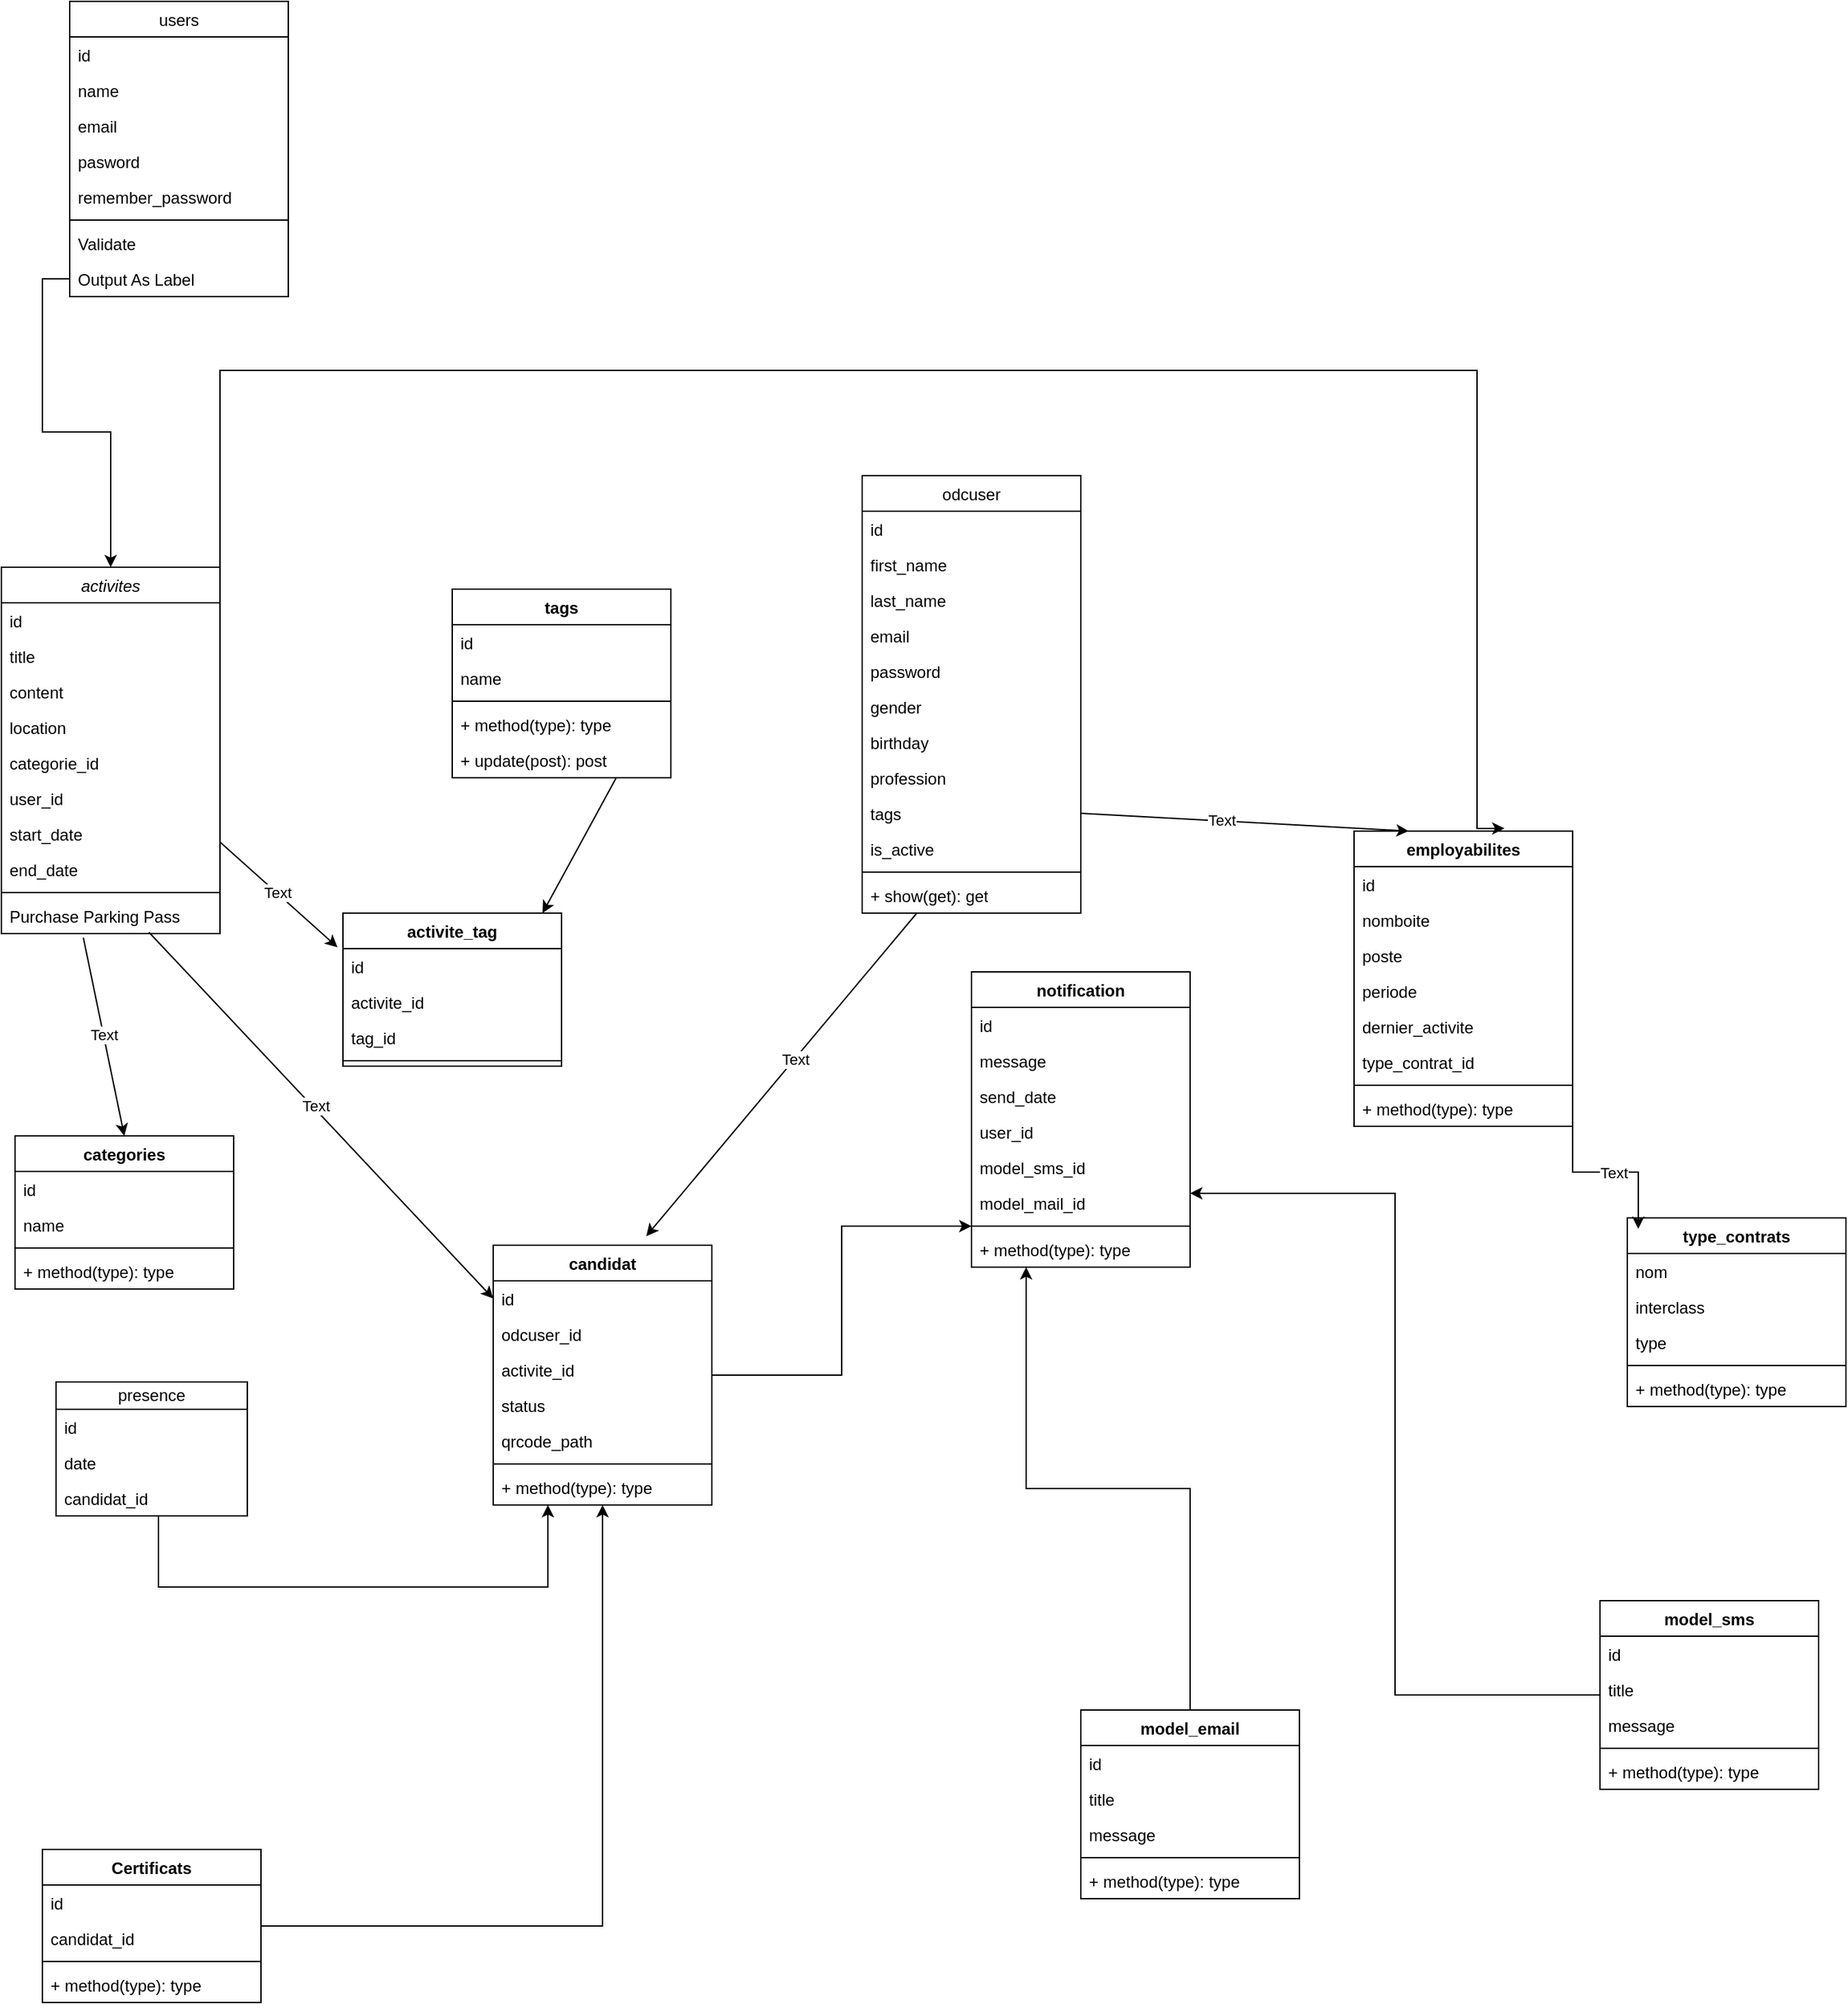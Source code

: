 <mxfile version="24.7.17">
  <diagram id="C5RBs43oDa-KdzZeNtuy" name="Page-1">
    <mxGraphModel dx="2261" dy="1961" grid="1" gridSize="10" guides="1" tooltips="1" connect="1" arrows="1" fold="1" page="1" pageScale="1" pageWidth="827" pageHeight="1169" math="0" shadow="0">
      <root>
        <mxCell id="WIyWlLk6GJQsqaUBKTNV-0" />
        <mxCell id="WIyWlLk6GJQsqaUBKTNV-1" parent="WIyWlLk6GJQsqaUBKTNV-0" />
        <mxCell id="zkfFHV4jXpPFQw0GAbJ--0" value="activites" style="swimlane;fontStyle=2;align=center;verticalAlign=top;childLayout=stackLayout;horizontal=1;startSize=26;horizontalStack=0;resizeParent=1;resizeLast=0;collapsible=1;marginBottom=0;rounded=0;shadow=0;strokeWidth=1;" parent="WIyWlLk6GJQsqaUBKTNV-1" vertex="1">
          <mxGeometry x="-250" y="-396" width="160" height="268" as="geometry">
            <mxRectangle x="230" y="140" width="160" height="26" as="alternateBounds" />
          </mxGeometry>
        </mxCell>
        <mxCell id="azV0sM4BKQujIyEljzWh-0" value="id" style="text;align=left;verticalAlign=top;spacingLeft=4;spacingRight=4;overflow=hidden;rotatable=0;points=[[0,0.5],[1,0.5]];portConstraint=eastwest;" vertex="1" parent="zkfFHV4jXpPFQw0GAbJ--0">
          <mxGeometry y="26" width="160" height="26" as="geometry" />
        </mxCell>
        <mxCell id="zkfFHV4jXpPFQw0GAbJ--1" value="title" style="text;align=left;verticalAlign=top;spacingLeft=4;spacingRight=4;overflow=hidden;rotatable=0;points=[[0,0.5],[1,0.5]];portConstraint=eastwest;" parent="zkfFHV4jXpPFQw0GAbJ--0" vertex="1">
          <mxGeometry y="52" width="160" height="26" as="geometry" />
        </mxCell>
        <mxCell id="zkfFHV4jXpPFQw0GAbJ--2" value="content" style="text;align=left;verticalAlign=top;spacingLeft=4;spacingRight=4;overflow=hidden;rotatable=0;points=[[0,0.5],[1,0.5]];portConstraint=eastwest;rounded=0;shadow=0;html=0;" parent="zkfFHV4jXpPFQw0GAbJ--0" vertex="1">
          <mxGeometry y="78" width="160" height="26" as="geometry" />
        </mxCell>
        <mxCell id="zkfFHV4jXpPFQw0GAbJ--3" value="location" style="text;align=left;verticalAlign=top;spacingLeft=4;spacingRight=4;overflow=hidden;rotatable=0;points=[[0,0.5],[1,0.5]];portConstraint=eastwest;rounded=0;shadow=0;html=0;" parent="zkfFHV4jXpPFQw0GAbJ--0" vertex="1">
          <mxGeometry y="104" width="160" height="26" as="geometry" />
        </mxCell>
        <mxCell id="azV0sM4BKQujIyEljzWh-102" value="categorie_id" style="text;align=left;verticalAlign=top;spacingLeft=4;spacingRight=4;overflow=hidden;rotatable=0;points=[[0,0.5],[1,0.5]];portConstraint=eastwest;rounded=0;shadow=0;html=0;" vertex="1" parent="zkfFHV4jXpPFQw0GAbJ--0">
          <mxGeometry y="130" width="160" height="26" as="geometry" />
        </mxCell>
        <mxCell id="azV0sM4BKQujIyEljzWh-104" value="user_id" style="text;align=left;verticalAlign=top;spacingLeft=4;spacingRight=4;overflow=hidden;rotatable=0;points=[[0,0.5],[1,0.5]];portConstraint=eastwest;rounded=0;shadow=0;html=0;" vertex="1" parent="zkfFHV4jXpPFQw0GAbJ--0">
          <mxGeometry y="156" width="160" height="26" as="geometry" />
        </mxCell>
        <mxCell id="azV0sM4BKQujIyEljzWh-105" value="start_date" style="text;align=left;verticalAlign=top;spacingLeft=4;spacingRight=4;overflow=hidden;rotatable=0;points=[[0,0.5],[1,0.5]];portConstraint=eastwest;rounded=0;shadow=0;html=0;" vertex="1" parent="zkfFHV4jXpPFQw0GAbJ--0">
          <mxGeometry y="182" width="160" height="26" as="geometry" />
        </mxCell>
        <mxCell id="azV0sM4BKQujIyEljzWh-106" value="end_date" style="text;align=left;verticalAlign=top;spacingLeft=4;spacingRight=4;overflow=hidden;rotatable=0;points=[[0,0.5],[1,0.5]];portConstraint=eastwest;rounded=0;shadow=0;html=0;" vertex="1" parent="zkfFHV4jXpPFQw0GAbJ--0">
          <mxGeometry y="208" width="160" height="26" as="geometry" />
        </mxCell>
        <mxCell id="zkfFHV4jXpPFQw0GAbJ--4" value="" style="line;html=1;strokeWidth=1;align=left;verticalAlign=middle;spacingTop=-1;spacingLeft=3;spacingRight=3;rotatable=0;labelPosition=right;points=[];portConstraint=eastwest;" parent="zkfFHV4jXpPFQw0GAbJ--0" vertex="1">
          <mxGeometry y="234" width="160" height="8" as="geometry" />
        </mxCell>
        <mxCell id="zkfFHV4jXpPFQw0GAbJ--5" value="Purchase Parking Pass" style="text;align=left;verticalAlign=top;spacingLeft=4;spacingRight=4;overflow=hidden;rotatable=0;points=[[0,0.5],[1,0.5]];portConstraint=eastwest;" parent="zkfFHV4jXpPFQw0GAbJ--0" vertex="1">
          <mxGeometry y="242" width="160" height="26" as="geometry" />
        </mxCell>
        <mxCell id="zkfFHV4jXpPFQw0GAbJ--6" value="odcuser" style="swimlane;fontStyle=0;align=center;verticalAlign=top;childLayout=stackLayout;horizontal=1;startSize=26;horizontalStack=0;resizeParent=1;resizeLast=0;collapsible=1;marginBottom=0;rounded=0;shadow=0;strokeWidth=1;" parent="WIyWlLk6GJQsqaUBKTNV-1" vertex="1">
          <mxGeometry x="380" y="-463" width="160" height="320" as="geometry">
            <mxRectangle x="130" y="380" width="160" height="26" as="alternateBounds" />
          </mxGeometry>
        </mxCell>
        <mxCell id="zkfFHV4jXpPFQw0GAbJ--7" value="id" style="text;align=left;verticalAlign=top;spacingLeft=4;spacingRight=4;overflow=hidden;rotatable=0;points=[[0,0.5],[1,0.5]];portConstraint=eastwest;" parent="zkfFHV4jXpPFQw0GAbJ--6" vertex="1">
          <mxGeometry y="26" width="160" height="26" as="geometry" />
        </mxCell>
        <mxCell id="zkfFHV4jXpPFQw0GAbJ--8" value="first_name" style="text;align=left;verticalAlign=top;spacingLeft=4;spacingRight=4;overflow=hidden;rotatable=0;points=[[0,0.5],[1,0.5]];portConstraint=eastwest;rounded=0;shadow=0;html=0;" parent="zkfFHV4jXpPFQw0GAbJ--6" vertex="1">
          <mxGeometry y="52" width="160" height="26" as="geometry" />
        </mxCell>
        <mxCell id="azV0sM4BKQujIyEljzWh-113" value="last_name" style="text;align=left;verticalAlign=top;spacingLeft=4;spacingRight=4;overflow=hidden;rotatable=0;points=[[0,0.5],[1,0.5]];portConstraint=eastwest;rounded=0;shadow=0;html=0;" vertex="1" parent="zkfFHV4jXpPFQw0GAbJ--6">
          <mxGeometry y="78" width="160" height="26" as="geometry" />
        </mxCell>
        <mxCell id="azV0sM4BKQujIyEljzWh-129" value="email" style="text;align=left;verticalAlign=top;spacingLeft=4;spacingRight=4;overflow=hidden;rotatable=0;points=[[0,0.5],[1,0.5]];portConstraint=eastwest;rounded=0;shadow=0;html=0;" vertex="1" parent="zkfFHV4jXpPFQw0GAbJ--6">
          <mxGeometry y="104" width="160" height="26" as="geometry" />
        </mxCell>
        <mxCell id="azV0sM4BKQujIyEljzWh-128" value="password" style="text;align=left;verticalAlign=top;spacingLeft=4;spacingRight=4;overflow=hidden;rotatable=0;points=[[0,0.5],[1,0.5]];portConstraint=eastwest;rounded=0;shadow=0;html=0;" vertex="1" parent="zkfFHV4jXpPFQw0GAbJ--6">
          <mxGeometry y="130" width="160" height="26" as="geometry" />
        </mxCell>
        <mxCell id="azV0sM4BKQujIyEljzWh-127" value="gender" style="text;align=left;verticalAlign=top;spacingLeft=4;spacingRight=4;overflow=hidden;rotatable=0;points=[[0,0.5],[1,0.5]];portConstraint=eastwest;rounded=0;shadow=0;html=0;" vertex="1" parent="zkfFHV4jXpPFQw0GAbJ--6">
          <mxGeometry y="156" width="160" height="26" as="geometry" />
        </mxCell>
        <mxCell id="azV0sM4BKQujIyEljzWh-126" value="birthday" style="text;align=left;verticalAlign=top;spacingLeft=4;spacingRight=4;overflow=hidden;rotatable=0;points=[[0,0.5],[1,0.5]];portConstraint=eastwest;rounded=0;shadow=0;html=0;" vertex="1" parent="zkfFHV4jXpPFQw0GAbJ--6">
          <mxGeometry y="182" width="160" height="26" as="geometry" />
        </mxCell>
        <mxCell id="azV0sM4BKQujIyEljzWh-125" value="profession" style="text;align=left;verticalAlign=top;spacingLeft=4;spacingRight=4;overflow=hidden;rotatable=0;points=[[0,0.5],[1,0.5]];portConstraint=eastwest;rounded=0;shadow=0;html=0;" vertex="1" parent="zkfFHV4jXpPFQw0GAbJ--6">
          <mxGeometry y="208" width="160" height="26" as="geometry" />
        </mxCell>
        <mxCell id="azV0sM4BKQujIyEljzWh-124" value="tags" style="text;align=left;verticalAlign=top;spacingLeft=4;spacingRight=4;overflow=hidden;rotatable=0;points=[[0,0.5],[1,0.5]];portConstraint=eastwest;rounded=0;shadow=0;html=0;" vertex="1" parent="zkfFHV4jXpPFQw0GAbJ--6">
          <mxGeometry y="234" width="160" height="26" as="geometry" />
        </mxCell>
        <mxCell id="azV0sM4BKQujIyEljzWh-130" value="is_active" style="text;align=left;verticalAlign=top;spacingLeft=4;spacingRight=4;overflow=hidden;rotatable=0;points=[[0,0.5],[1,0.5]];portConstraint=eastwest;rounded=0;shadow=0;html=0;" vertex="1" parent="zkfFHV4jXpPFQw0GAbJ--6">
          <mxGeometry y="260" width="160" height="26" as="geometry" />
        </mxCell>
        <mxCell id="zkfFHV4jXpPFQw0GAbJ--9" value="" style="line;html=1;strokeWidth=1;align=left;verticalAlign=middle;spacingTop=-1;spacingLeft=3;spacingRight=3;rotatable=0;labelPosition=right;points=[];portConstraint=eastwest;" parent="zkfFHV4jXpPFQw0GAbJ--6" vertex="1">
          <mxGeometry y="286" width="160" height="8" as="geometry" />
        </mxCell>
        <mxCell id="azV0sM4BKQujIyEljzWh-36" value="+ show(get): get" style="text;strokeColor=none;fillColor=none;align=left;verticalAlign=top;spacingLeft=4;spacingRight=4;overflow=hidden;rotatable=0;points=[[0,0.5],[1,0.5]];portConstraint=eastwest;whiteSpace=wrap;html=1;" vertex="1" parent="zkfFHV4jXpPFQw0GAbJ--6">
          <mxGeometry y="294" width="160" height="26" as="geometry" />
        </mxCell>
        <mxCell id="zkfFHV4jXpPFQw0GAbJ--17" value="users" style="swimlane;fontStyle=0;align=center;verticalAlign=top;childLayout=stackLayout;horizontal=1;startSize=26;horizontalStack=0;resizeParent=1;resizeLast=0;collapsible=1;marginBottom=0;rounded=0;shadow=0;strokeWidth=1;" parent="WIyWlLk6GJQsqaUBKTNV-1" vertex="1">
          <mxGeometry x="-200" y="-810" width="160" height="216" as="geometry">
            <mxRectangle x="550" y="140" width="160" height="26" as="alternateBounds" />
          </mxGeometry>
        </mxCell>
        <mxCell id="zkfFHV4jXpPFQw0GAbJ--18" value="id" style="text;align=left;verticalAlign=top;spacingLeft=4;spacingRight=4;overflow=hidden;rotatable=0;points=[[0,0.5],[1,0.5]];portConstraint=eastwest;" parent="zkfFHV4jXpPFQw0GAbJ--17" vertex="1">
          <mxGeometry y="26" width="160" height="26" as="geometry" />
        </mxCell>
        <mxCell id="zkfFHV4jXpPFQw0GAbJ--19" value="name" style="text;align=left;verticalAlign=top;spacingLeft=4;spacingRight=4;overflow=hidden;rotatable=0;points=[[0,0.5],[1,0.5]];portConstraint=eastwest;rounded=0;shadow=0;html=0;" parent="zkfFHV4jXpPFQw0GAbJ--17" vertex="1">
          <mxGeometry y="52" width="160" height="26" as="geometry" />
        </mxCell>
        <mxCell id="zkfFHV4jXpPFQw0GAbJ--20" value="email" style="text;align=left;verticalAlign=top;spacingLeft=4;spacingRight=4;overflow=hidden;rotatable=0;points=[[0,0.5],[1,0.5]];portConstraint=eastwest;rounded=0;shadow=0;html=0;" parent="zkfFHV4jXpPFQw0GAbJ--17" vertex="1">
          <mxGeometry y="78" width="160" height="26" as="geometry" />
        </mxCell>
        <mxCell id="zkfFHV4jXpPFQw0GAbJ--21" value="pasword" style="text;align=left;verticalAlign=top;spacingLeft=4;spacingRight=4;overflow=hidden;rotatable=0;points=[[0,0.5],[1,0.5]];portConstraint=eastwest;rounded=0;shadow=0;html=0;" parent="zkfFHV4jXpPFQw0GAbJ--17" vertex="1">
          <mxGeometry y="104" width="160" height="26" as="geometry" />
        </mxCell>
        <mxCell id="zkfFHV4jXpPFQw0GAbJ--22" value="remember_password" style="text;align=left;verticalAlign=top;spacingLeft=4;spacingRight=4;overflow=hidden;rotatable=0;points=[[0,0.5],[1,0.5]];portConstraint=eastwest;rounded=0;shadow=0;html=0;" parent="zkfFHV4jXpPFQw0GAbJ--17" vertex="1">
          <mxGeometry y="130" width="160" height="26" as="geometry" />
        </mxCell>
        <mxCell id="zkfFHV4jXpPFQw0GAbJ--23" value="" style="line;html=1;strokeWidth=1;align=left;verticalAlign=middle;spacingTop=-1;spacingLeft=3;spacingRight=3;rotatable=0;labelPosition=right;points=[];portConstraint=eastwest;" parent="zkfFHV4jXpPFQw0GAbJ--17" vertex="1">
          <mxGeometry y="156" width="160" height="8" as="geometry" />
        </mxCell>
        <mxCell id="zkfFHV4jXpPFQw0GAbJ--24" value="Validate" style="text;align=left;verticalAlign=top;spacingLeft=4;spacingRight=4;overflow=hidden;rotatable=0;points=[[0,0.5],[1,0.5]];portConstraint=eastwest;" parent="zkfFHV4jXpPFQw0GAbJ--17" vertex="1">
          <mxGeometry y="164" width="160" height="26" as="geometry" />
        </mxCell>
        <mxCell id="zkfFHV4jXpPFQw0GAbJ--25" value="Output As Label" style="text;align=left;verticalAlign=top;spacingLeft=4;spacingRight=4;overflow=hidden;rotatable=0;points=[[0,0.5],[1,0.5]];portConstraint=eastwest;" parent="zkfFHV4jXpPFQw0GAbJ--17" vertex="1">
          <mxGeometry y="190" width="160" height="26" as="geometry" />
        </mxCell>
        <mxCell id="azV0sM4BKQujIyEljzWh-115" style="edgeStyle=orthogonalEdgeStyle;rounded=0;orthogonalLoop=1;jettySize=auto;html=1;exitX=0.25;exitY=1;exitDx=0;exitDy=0;entryX=0.25;entryY=1;entryDx=0;entryDy=0;" edge="1" parent="WIyWlLk6GJQsqaUBKTNV-1" source="azV0sM4BKQujIyEljzWh-1" target="azV0sM4BKQujIyEljzWh-21">
          <mxGeometry relative="1" as="geometry">
            <Array as="points">
              <mxPoint x="-135" y="350" />
              <mxPoint x="150" y="350" />
            </Array>
          </mxGeometry>
        </mxCell>
        <mxCell id="azV0sM4BKQujIyEljzWh-1" value="presence" style="swimlane;fontStyle=0;childLayout=stackLayout;horizontal=1;startSize=20;fillColor=none;horizontalStack=0;resizeParent=1;resizeParentMax=0;resizeLast=0;collapsible=1;marginBottom=0;whiteSpace=wrap;html=1;" vertex="1" parent="WIyWlLk6GJQsqaUBKTNV-1">
          <mxGeometry x="-210" y="200" width="140" height="98" as="geometry" />
        </mxCell>
        <mxCell id="azV0sM4BKQujIyEljzWh-2" value="id" style="text;strokeColor=none;fillColor=none;align=left;verticalAlign=top;spacingLeft=4;spacingRight=4;overflow=hidden;rotatable=0;points=[[0,0.5],[1,0.5]];portConstraint=eastwest;whiteSpace=wrap;html=1;" vertex="1" parent="azV0sM4BKQujIyEljzWh-1">
          <mxGeometry y="20" width="140" height="26" as="geometry" />
        </mxCell>
        <mxCell id="azV0sM4BKQujIyEljzWh-3" value="date" style="text;strokeColor=none;fillColor=none;align=left;verticalAlign=top;spacingLeft=4;spacingRight=4;overflow=hidden;rotatable=0;points=[[0,0.5],[1,0.5]];portConstraint=eastwest;whiteSpace=wrap;html=1;" vertex="1" parent="azV0sM4BKQujIyEljzWh-1">
          <mxGeometry y="46" width="140" height="26" as="geometry" />
        </mxCell>
        <mxCell id="azV0sM4BKQujIyEljzWh-4" value="candidat_id" style="text;strokeColor=none;fillColor=none;align=left;verticalAlign=top;spacingLeft=4;spacingRight=4;overflow=hidden;rotatable=0;points=[[0,0.5],[1,0.5]];portConstraint=eastwest;whiteSpace=wrap;html=1;" vertex="1" parent="azV0sM4BKQujIyEljzWh-1">
          <mxGeometry y="72" width="140" height="26" as="geometry" />
        </mxCell>
        <mxCell id="azV0sM4BKQujIyEljzWh-91" style="edgeStyle=orthogonalEdgeStyle;rounded=0;orthogonalLoop=1;jettySize=auto;html=1;exitX=1;exitY=0.5;exitDx=0;exitDy=0;" edge="1" parent="WIyWlLk6GJQsqaUBKTNV-1" source="azV0sM4BKQujIyEljzWh-21" target="azV0sM4BKQujIyEljzWh-56">
          <mxGeometry relative="1" as="geometry" />
        </mxCell>
        <mxCell id="azV0sM4BKQujIyEljzWh-21" value="candidat" style="swimlane;fontStyle=1;align=center;verticalAlign=top;childLayout=stackLayout;horizontal=1;startSize=26;horizontalStack=0;resizeParent=1;resizeParentMax=0;resizeLast=0;collapsible=1;marginBottom=0;whiteSpace=wrap;html=1;" vertex="1" parent="WIyWlLk6GJQsqaUBKTNV-1">
          <mxGeometry x="110" y="100" width="160" height="190" as="geometry" />
        </mxCell>
        <mxCell id="azV0sM4BKQujIyEljzWh-22" value="id" style="text;strokeColor=none;fillColor=none;align=left;verticalAlign=top;spacingLeft=4;spacingRight=4;overflow=hidden;rotatable=0;points=[[0,0.5],[1,0.5]];portConstraint=eastwest;whiteSpace=wrap;html=1;" vertex="1" parent="azV0sM4BKQujIyEljzWh-21">
          <mxGeometry y="26" width="160" height="26" as="geometry" />
        </mxCell>
        <mxCell id="azV0sM4BKQujIyEljzWh-118" value="odcuser_id" style="text;strokeColor=none;fillColor=none;align=left;verticalAlign=top;spacingLeft=4;spacingRight=4;overflow=hidden;rotatable=0;points=[[0,0.5],[1,0.5]];portConstraint=eastwest;whiteSpace=wrap;html=1;" vertex="1" parent="azV0sM4BKQujIyEljzWh-21">
          <mxGeometry y="52" width="160" height="26" as="geometry" />
        </mxCell>
        <mxCell id="azV0sM4BKQujIyEljzWh-117" value="activite_id" style="text;strokeColor=none;fillColor=none;align=left;verticalAlign=top;spacingLeft=4;spacingRight=4;overflow=hidden;rotatable=0;points=[[0,0.5],[1,0.5]];portConstraint=eastwest;whiteSpace=wrap;html=1;" vertex="1" parent="azV0sM4BKQujIyEljzWh-21">
          <mxGeometry y="78" width="160" height="26" as="geometry" />
        </mxCell>
        <mxCell id="azV0sM4BKQujIyEljzWh-119" value="status" style="text;strokeColor=none;fillColor=none;align=left;verticalAlign=top;spacingLeft=4;spacingRight=4;overflow=hidden;rotatable=0;points=[[0,0.5],[1,0.5]];portConstraint=eastwest;whiteSpace=wrap;html=1;" vertex="1" parent="azV0sM4BKQujIyEljzWh-21">
          <mxGeometry y="104" width="160" height="26" as="geometry" />
        </mxCell>
        <mxCell id="azV0sM4BKQujIyEljzWh-120" value="qrcode_path" style="text;strokeColor=none;fillColor=none;align=left;verticalAlign=top;spacingLeft=4;spacingRight=4;overflow=hidden;rotatable=0;points=[[0,0.5],[1,0.5]];portConstraint=eastwest;whiteSpace=wrap;html=1;" vertex="1" parent="azV0sM4BKQujIyEljzWh-21">
          <mxGeometry y="130" width="160" height="26" as="geometry" />
        </mxCell>
        <mxCell id="azV0sM4BKQujIyEljzWh-23" value="" style="line;strokeWidth=1;fillColor=none;align=left;verticalAlign=middle;spacingTop=-1;spacingLeft=3;spacingRight=3;rotatable=0;labelPosition=right;points=[];portConstraint=eastwest;strokeColor=inherit;" vertex="1" parent="azV0sM4BKQujIyEljzWh-21">
          <mxGeometry y="156" width="160" height="8" as="geometry" />
        </mxCell>
        <mxCell id="azV0sM4BKQujIyEljzWh-24" value="+ method(type): type" style="text;strokeColor=none;fillColor=none;align=left;verticalAlign=top;spacingLeft=4;spacingRight=4;overflow=hidden;rotatable=0;points=[[0,0.5],[1,0.5]];portConstraint=eastwest;whiteSpace=wrap;html=1;" vertex="1" parent="azV0sM4BKQujIyEljzWh-21">
          <mxGeometry y="164" width="160" height="26" as="geometry" />
        </mxCell>
        <mxCell id="azV0sM4BKQujIyEljzWh-25" value="tags" style="swimlane;fontStyle=1;align=center;verticalAlign=top;childLayout=stackLayout;horizontal=1;startSize=26;horizontalStack=0;resizeParent=1;resizeParentMax=0;resizeLast=0;collapsible=1;marginBottom=0;whiteSpace=wrap;html=1;" vertex="1" parent="WIyWlLk6GJQsqaUBKTNV-1">
          <mxGeometry x="80" y="-380" width="160" height="138" as="geometry" />
        </mxCell>
        <mxCell id="azV0sM4BKQujIyEljzWh-26" value="id" style="text;strokeColor=none;fillColor=none;align=left;verticalAlign=top;spacingLeft=4;spacingRight=4;overflow=hidden;rotatable=0;points=[[0,0.5],[1,0.5]];portConstraint=eastwest;whiteSpace=wrap;html=1;" vertex="1" parent="azV0sM4BKQujIyEljzWh-25">
          <mxGeometry y="26" width="160" height="26" as="geometry" />
        </mxCell>
        <mxCell id="azV0sM4BKQujIyEljzWh-110" value="name" style="text;strokeColor=none;fillColor=none;align=left;verticalAlign=top;spacingLeft=4;spacingRight=4;overflow=hidden;rotatable=0;points=[[0,0.5],[1,0.5]];portConstraint=eastwest;whiteSpace=wrap;html=1;" vertex="1" parent="azV0sM4BKQujIyEljzWh-25">
          <mxGeometry y="52" width="160" height="26" as="geometry" />
        </mxCell>
        <mxCell id="azV0sM4BKQujIyEljzWh-27" value="" style="line;strokeWidth=1;fillColor=none;align=left;verticalAlign=middle;spacingTop=-1;spacingLeft=3;spacingRight=3;rotatable=0;labelPosition=right;points=[];portConstraint=eastwest;strokeColor=inherit;" vertex="1" parent="azV0sM4BKQujIyEljzWh-25">
          <mxGeometry y="78" width="160" height="8" as="geometry" />
        </mxCell>
        <mxCell id="azV0sM4BKQujIyEljzWh-28" value="+ method(type): type" style="text;strokeColor=none;fillColor=none;align=left;verticalAlign=top;spacingLeft=4;spacingRight=4;overflow=hidden;rotatable=0;points=[[0,0.5],[1,0.5]];portConstraint=eastwest;whiteSpace=wrap;html=1;" vertex="1" parent="azV0sM4BKQujIyEljzWh-25">
          <mxGeometry y="86" width="160" height="26" as="geometry" />
        </mxCell>
        <mxCell id="azV0sM4BKQujIyEljzWh-112" value="+ update(post): post" style="text;strokeColor=none;fillColor=none;align=left;verticalAlign=top;spacingLeft=4;spacingRight=4;overflow=hidden;rotatable=0;points=[[0,0.5],[1,0.5]];portConstraint=eastwest;whiteSpace=wrap;html=1;" vertex="1" parent="azV0sM4BKQujIyEljzWh-25">
          <mxGeometry y="112" width="160" height="26" as="geometry" />
        </mxCell>
        <mxCell id="azV0sM4BKQujIyEljzWh-29" value="categories" style="swimlane;fontStyle=1;align=center;verticalAlign=top;childLayout=stackLayout;horizontal=1;startSize=26;horizontalStack=0;resizeParent=1;resizeParentMax=0;resizeLast=0;collapsible=1;marginBottom=0;whiteSpace=wrap;html=1;" vertex="1" parent="WIyWlLk6GJQsqaUBKTNV-1">
          <mxGeometry x="-240" y="20" width="160" height="112" as="geometry" />
        </mxCell>
        <mxCell id="azV0sM4BKQujIyEljzWh-30" value="id" style="text;strokeColor=none;fillColor=none;align=left;verticalAlign=top;spacingLeft=4;spacingRight=4;overflow=hidden;rotatable=0;points=[[0,0.5],[1,0.5]];portConstraint=eastwest;whiteSpace=wrap;html=1;" vertex="1" parent="azV0sM4BKQujIyEljzWh-29">
          <mxGeometry y="26" width="160" height="26" as="geometry" />
        </mxCell>
        <mxCell id="azV0sM4BKQujIyEljzWh-111" value="name" style="text;strokeColor=none;fillColor=none;align=left;verticalAlign=top;spacingLeft=4;spacingRight=4;overflow=hidden;rotatable=0;points=[[0,0.5],[1,0.5]];portConstraint=eastwest;whiteSpace=wrap;html=1;" vertex="1" parent="azV0sM4BKQujIyEljzWh-29">
          <mxGeometry y="52" width="160" height="26" as="geometry" />
        </mxCell>
        <mxCell id="azV0sM4BKQujIyEljzWh-31" value="" style="line;strokeWidth=1;fillColor=none;align=left;verticalAlign=middle;spacingTop=-1;spacingLeft=3;spacingRight=3;rotatable=0;labelPosition=right;points=[];portConstraint=eastwest;strokeColor=inherit;" vertex="1" parent="azV0sM4BKQujIyEljzWh-29">
          <mxGeometry y="78" width="160" height="8" as="geometry" />
        </mxCell>
        <mxCell id="azV0sM4BKQujIyEljzWh-32" value="+ method(type): type" style="text;strokeColor=none;fillColor=none;align=left;verticalAlign=top;spacingLeft=4;spacingRight=4;overflow=hidden;rotatable=0;points=[[0,0.5],[1,0.5]];portConstraint=eastwest;whiteSpace=wrap;html=1;" vertex="1" parent="azV0sM4BKQujIyEljzWh-29">
          <mxGeometry y="86" width="160" height="26" as="geometry" />
        </mxCell>
        <mxCell id="azV0sM4BKQujIyEljzWh-33" value="activite_tag" style="swimlane;fontStyle=1;align=center;verticalAlign=top;childLayout=stackLayout;horizontal=1;startSize=26;horizontalStack=0;resizeParent=1;resizeParentMax=0;resizeLast=0;collapsible=1;marginBottom=0;whiteSpace=wrap;html=1;" vertex="1" parent="WIyWlLk6GJQsqaUBKTNV-1">
          <mxGeometry y="-143" width="160" height="112" as="geometry" />
        </mxCell>
        <mxCell id="azV0sM4BKQujIyEljzWh-34" value="&lt;div&gt;id&lt;/div&gt;&lt;div&gt;&lt;br&gt;&lt;/div&gt;" style="text;strokeColor=none;fillColor=none;align=left;verticalAlign=top;spacingLeft=4;spacingRight=4;overflow=hidden;rotatable=0;points=[[0,0.5],[1,0.5]];portConstraint=eastwest;whiteSpace=wrap;html=1;" vertex="1" parent="azV0sM4BKQujIyEljzWh-33">
          <mxGeometry y="26" width="160" height="26" as="geometry" />
        </mxCell>
        <mxCell id="azV0sM4BKQujIyEljzWh-108" value="activite_id" style="text;strokeColor=none;fillColor=none;align=left;verticalAlign=top;spacingLeft=4;spacingRight=4;overflow=hidden;rotatable=0;points=[[0,0.5],[1,0.5]];portConstraint=eastwest;whiteSpace=wrap;html=1;" vertex="1" parent="azV0sM4BKQujIyEljzWh-33">
          <mxGeometry y="52" width="160" height="26" as="geometry" />
        </mxCell>
        <mxCell id="azV0sM4BKQujIyEljzWh-109" value="tag_id" style="text;strokeColor=none;fillColor=none;align=left;verticalAlign=top;spacingLeft=4;spacingRight=4;overflow=hidden;rotatable=0;points=[[0,0.5],[1,0.5]];portConstraint=eastwest;whiteSpace=wrap;html=1;" vertex="1" parent="azV0sM4BKQujIyEljzWh-33">
          <mxGeometry y="78" width="160" height="26" as="geometry" />
        </mxCell>
        <mxCell id="azV0sM4BKQujIyEljzWh-35" value="" style="line;strokeWidth=1;fillColor=none;align=left;verticalAlign=middle;spacingTop=-1;spacingLeft=3;spacingRight=3;rotatable=0;labelPosition=right;points=[];portConstraint=eastwest;strokeColor=inherit;" vertex="1" parent="azV0sM4BKQujIyEljzWh-33">
          <mxGeometry y="104" width="160" height="8" as="geometry" />
        </mxCell>
        <mxCell id="azV0sM4BKQujIyEljzWh-41" value="" style="endArrow=classic;html=1;rounded=0;exitX=0.75;exitY=1;exitDx=0;exitDy=0;entryX=0.913;entryY=0;entryDx=0;entryDy=0;entryPerimeter=0;" edge="1" parent="WIyWlLk6GJQsqaUBKTNV-1" source="azV0sM4BKQujIyEljzWh-25" target="azV0sM4BKQujIyEljzWh-33">
          <mxGeometry width="50" height="50" relative="1" as="geometry">
            <mxPoint x="390" y="20" as="sourcePoint" />
            <mxPoint x="440" y="-30" as="targetPoint" />
          </mxGeometry>
        </mxCell>
        <mxCell id="azV0sM4BKQujIyEljzWh-42" value="" style="endArrow=classic;html=1;rounded=0;exitX=1;exitY=0.75;exitDx=0;exitDy=0;entryX=-0.025;entryY=-0.038;entryDx=0;entryDy=0;entryPerimeter=0;" edge="1" parent="WIyWlLk6GJQsqaUBKTNV-1" source="zkfFHV4jXpPFQw0GAbJ--0" target="azV0sM4BKQujIyEljzWh-34">
          <mxGeometry width="50" height="50" relative="1" as="geometry">
            <mxPoint x="390" y="20" as="sourcePoint" />
            <mxPoint x="440" y="-30" as="targetPoint" />
          </mxGeometry>
        </mxCell>
        <mxCell id="azV0sM4BKQujIyEljzWh-53" value="Text" style="edgeLabel;html=1;align=center;verticalAlign=middle;resizable=0;points=[];" vertex="1" connectable="0" parent="azV0sM4BKQujIyEljzWh-42">
          <mxGeometry x="-0.048" y="1" relative="1" as="geometry">
            <mxPoint y="1" as="offset" />
          </mxGeometry>
        </mxCell>
        <mxCell id="azV0sM4BKQujIyEljzWh-43" value="" style="endArrow=classic;html=1;rounded=0;exitX=0.375;exitY=1.115;exitDx=0;exitDy=0;exitPerimeter=0;entryX=0.5;entryY=0;entryDx=0;entryDy=0;" edge="1" parent="WIyWlLk6GJQsqaUBKTNV-1" source="zkfFHV4jXpPFQw0GAbJ--5" target="azV0sM4BKQujIyEljzWh-29">
          <mxGeometry width="50" height="50" relative="1" as="geometry">
            <mxPoint x="390" y="20" as="sourcePoint" />
            <mxPoint x="440" y="-30" as="targetPoint" />
          </mxGeometry>
        </mxCell>
        <mxCell id="azV0sM4BKQujIyEljzWh-50" value="Text" style="edgeLabel;html=1;align=center;verticalAlign=middle;resizable=0;points=[];" vertex="1" connectable="0" parent="azV0sM4BKQujIyEljzWh-43">
          <mxGeometry x="-0.025" relative="1" as="geometry">
            <mxPoint as="offset" />
          </mxGeometry>
        </mxCell>
        <mxCell id="azV0sM4BKQujIyEljzWh-44" value="" style="endArrow=classic;html=1;rounded=0;exitX=0.25;exitY=1;exitDx=0;exitDy=0;entryX=0.7;entryY=-0.035;entryDx=0;entryDy=0;entryPerimeter=0;" edge="1" parent="WIyWlLk6GJQsqaUBKTNV-1" source="zkfFHV4jXpPFQw0GAbJ--6" target="azV0sM4BKQujIyEljzWh-21">
          <mxGeometry width="50" height="50" relative="1" as="geometry">
            <mxPoint x="397.04" y="-206" as="sourcePoint" />
            <mxPoint x="440" y="-30" as="targetPoint" />
          </mxGeometry>
        </mxCell>
        <mxCell id="azV0sM4BKQujIyEljzWh-48" value="Text" style="edgeLabel;html=1;align=center;verticalAlign=middle;resizable=0;points=[];" vertex="1" connectable="0" parent="azV0sM4BKQujIyEljzWh-44">
          <mxGeometry x="-0.095" relative="1" as="geometry">
            <mxPoint as="offset" />
          </mxGeometry>
        </mxCell>
        <mxCell id="azV0sM4BKQujIyEljzWh-45" value="" style="endArrow=classic;html=1;rounded=0;exitX=0.675;exitY=0.962;exitDx=0;exitDy=0;exitPerimeter=0;entryX=0;entryY=0.5;entryDx=0;entryDy=0;" edge="1" parent="WIyWlLk6GJQsqaUBKTNV-1" source="zkfFHV4jXpPFQw0GAbJ--5" target="azV0sM4BKQujIyEljzWh-22">
          <mxGeometry width="50" height="50" relative="1" as="geometry">
            <mxPoint x="390" y="20" as="sourcePoint" />
            <mxPoint x="440" y="-30" as="targetPoint" />
          </mxGeometry>
        </mxCell>
        <mxCell id="azV0sM4BKQujIyEljzWh-49" value="Text" style="edgeLabel;html=1;align=center;verticalAlign=middle;resizable=0;points=[];" vertex="1" connectable="0" parent="azV0sM4BKQujIyEljzWh-45">
          <mxGeometry x="-0.043" y="2" relative="1" as="geometry">
            <mxPoint as="offset" />
          </mxGeometry>
        </mxCell>
        <mxCell id="azV0sM4BKQujIyEljzWh-54" value="notification" style="swimlane;fontStyle=1;align=center;verticalAlign=top;childLayout=stackLayout;horizontal=1;startSize=26;horizontalStack=0;resizeParent=1;resizeParentMax=0;resizeLast=0;collapsible=1;marginBottom=0;whiteSpace=wrap;html=1;" vertex="1" parent="WIyWlLk6GJQsqaUBKTNV-1">
          <mxGeometry x="460" y="-100" width="160" height="216" as="geometry" />
        </mxCell>
        <mxCell id="azV0sM4BKQujIyEljzWh-55" value="id" style="text;strokeColor=none;fillColor=none;align=left;verticalAlign=top;spacingLeft=4;spacingRight=4;overflow=hidden;rotatable=0;points=[[0,0.5],[1,0.5]];portConstraint=eastwest;whiteSpace=wrap;html=1;" vertex="1" parent="azV0sM4BKQujIyEljzWh-54">
          <mxGeometry y="26" width="160" height="26" as="geometry" />
        </mxCell>
        <mxCell id="azV0sM4BKQujIyEljzWh-138" value="message" style="text;strokeColor=none;fillColor=none;align=left;verticalAlign=top;spacingLeft=4;spacingRight=4;overflow=hidden;rotatable=0;points=[[0,0.5],[1,0.5]];portConstraint=eastwest;whiteSpace=wrap;html=1;" vertex="1" parent="azV0sM4BKQujIyEljzWh-54">
          <mxGeometry y="52" width="160" height="26" as="geometry" />
        </mxCell>
        <mxCell id="azV0sM4BKQujIyEljzWh-139" value="send_date" style="text;strokeColor=none;fillColor=none;align=left;verticalAlign=top;spacingLeft=4;spacingRight=4;overflow=hidden;rotatable=0;points=[[0,0.5],[1,0.5]];portConstraint=eastwest;whiteSpace=wrap;html=1;" vertex="1" parent="azV0sM4BKQujIyEljzWh-54">
          <mxGeometry y="78" width="160" height="26" as="geometry" />
        </mxCell>
        <mxCell id="azV0sM4BKQujIyEljzWh-140" value="user_id" style="text;strokeColor=none;fillColor=none;align=left;verticalAlign=top;spacingLeft=4;spacingRight=4;overflow=hidden;rotatable=0;points=[[0,0.5],[1,0.5]];portConstraint=eastwest;whiteSpace=wrap;html=1;" vertex="1" parent="azV0sM4BKQujIyEljzWh-54">
          <mxGeometry y="104" width="160" height="26" as="geometry" />
        </mxCell>
        <mxCell id="azV0sM4BKQujIyEljzWh-141" value="model_sms_id" style="text;strokeColor=none;fillColor=none;align=left;verticalAlign=top;spacingLeft=4;spacingRight=4;overflow=hidden;rotatable=0;points=[[0,0.5],[1,0.5]];portConstraint=eastwest;whiteSpace=wrap;html=1;" vertex="1" parent="azV0sM4BKQujIyEljzWh-54">
          <mxGeometry y="130" width="160" height="26" as="geometry" />
        </mxCell>
        <mxCell id="azV0sM4BKQujIyEljzWh-142" value="model_mail_id" style="text;strokeColor=none;fillColor=none;align=left;verticalAlign=top;spacingLeft=4;spacingRight=4;overflow=hidden;rotatable=0;points=[[0,0.5],[1,0.5]];portConstraint=eastwest;whiteSpace=wrap;html=1;" vertex="1" parent="azV0sM4BKQujIyEljzWh-54">
          <mxGeometry y="156" width="160" height="26" as="geometry" />
        </mxCell>
        <mxCell id="azV0sM4BKQujIyEljzWh-56" value="" style="line;strokeWidth=1;fillColor=none;align=left;verticalAlign=middle;spacingTop=-1;spacingLeft=3;spacingRight=3;rotatable=0;labelPosition=right;points=[];portConstraint=eastwest;strokeColor=inherit;" vertex="1" parent="azV0sM4BKQujIyEljzWh-54">
          <mxGeometry y="182" width="160" height="8" as="geometry" />
        </mxCell>
        <mxCell id="azV0sM4BKQujIyEljzWh-57" value="+ method(type): type" style="text;strokeColor=none;fillColor=none;align=left;verticalAlign=top;spacingLeft=4;spacingRight=4;overflow=hidden;rotatable=0;points=[[0,0.5],[1,0.5]];portConstraint=eastwest;whiteSpace=wrap;html=1;" vertex="1" parent="azV0sM4BKQujIyEljzWh-54">
          <mxGeometry y="190" width="160" height="26" as="geometry" />
        </mxCell>
        <mxCell id="azV0sM4BKQujIyEljzWh-69" value="employabilites" style="swimlane;fontStyle=1;align=center;verticalAlign=top;childLayout=stackLayout;horizontal=1;startSize=26;horizontalStack=0;resizeParent=1;resizeParentMax=0;resizeLast=0;collapsible=1;marginBottom=0;whiteSpace=wrap;html=1;" vertex="1" parent="WIyWlLk6GJQsqaUBKTNV-1">
          <mxGeometry x="740" y="-203" width="160" height="216" as="geometry" />
        </mxCell>
        <mxCell id="azV0sM4BKQujIyEljzWh-131" value="id" style="text;strokeColor=none;fillColor=none;align=left;verticalAlign=top;spacingLeft=4;spacingRight=4;overflow=hidden;rotatable=0;points=[[0,0.5],[1,0.5]];portConstraint=eastwest;whiteSpace=wrap;html=1;" vertex="1" parent="azV0sM4BKQujIyEljzWh-69">
          <mxGeometry y="26" width="160" height="26" as="geometry" />
        </mxCell>
        <mxCell id="azV0sM4BKQujIyEljzWh-132" value="nomboite" style="text;strokeColor=none;fillColor=none;align=left;verticalAlign=top;spacingLeft=4;spacingRight=4;overflow=hidden;rotatable=0;points=[[0,0.5],[1,0.5]];portConstraint=eastwest;whiteSpace=wrap;html=1;" vertex="1" parent="azV0sM4BKQujIyEljzWh-69">
          <mxGeometry y="52" width="160" height="26" as="geometry" />
        </mxCell>
        <mxCell id="azV0sM4BKQujIyEljzWh-133" value="poste" style="text;strokeColor=none;fillColor=none;align=left;verticalAlign=top;spacingLeft=4;spacingRight=4;overflow=hidden;rotatable=0;points=[[0,0.5],[1,0.5]];portConstraint=eastwest;whiteSpace=wrap;html=1;" vertex="1" parent="azV0sM4BKQujIyEljzWh-69">
          <mxGeometry y="78" width="160" height="26" as="geometry" />
        </mxCell>
        <mxCell id="azV0sM4BKQujIyEljzWh-134" value="periode" style="text;strokeColor=none;fillColor=none;align=left;verticalAlign=top;spacingLeft=4;spacingRight=4;overflow=hidden;rotatable=0;points=[[0,0.5],[1,0.5]];portConstraint=eastwest;whiteSpace=wrap;html=1;" vertex="1" parent="azV0sM4BKQujIyEljzWh-69">
          <mxGeometry y="104" width="160" height="26" as="geometry" />
        </mxCell>
        <mxCell id="azV0sM4BKQujIyEljzWh-135" value="dernier_activite" style="text;strokeColor=none;fillColor=none;align=left;verticalAlign=top;spacingLeft=4;spacingRight=4;overflow=hidden;rotatable=0;points=[[0,0.5],[1,0.5]];portConstraint=eastwest;whiteSpace=wrap;html=1;" vertex="1" parent="azV0sM4BKQujIyEljzWh-69">
          <mxGeometry y="130" width="160" height="26" as="geometry" />
        </mxCell>
        <mxCell id="azV0sM4BKQujIyEljzWh-70" value="type_contrat_id" style="text;strokeColor=none;fillColor=none;align=left;verticalAlign=top;spacingLeft=4;spacingRight=4;overflow=hidden;rotatable=0;points=[[0,0.5],[1,0.5]];portConstraint=eastwest;whiteSpace=wrap;html=1;" vertex="1" parent="azV0sM4BKQujIyEljzWh-69">
          <mxGeometry y="156" width="160" height="26" as="geometry" />
        </mxCell>
        <mxCell id="azV0sM4BKQujIyEljzWh-71" value="" style="line;strokeWidth=1;fillColor=none;align=left;verticalAlign=middle;spacingTop=-1;spacingLeft=3;spacingRight=3;rotatable=0;labelPosition=right;points=[];portConstraint=eastwest;strokeColor=inherit;" vertex="1" parent="azV0sM4BKQujIyEljzWh-69">
          <mxGeometry y="182" width="160" height="8" as="geometry" />
        </mxCell>
        <mxCell id="azV0sM4BKQujIyEljzWh-72" value="+ method(type): type" style="text;strokeColor=none;fillColor=none;align=left;verticalAlign=top;spacingLeft=4;spacingRight=4;overflow=hidden;rotatable=0;points=[[0,0.5],[1,0.5]];portConstraint=eastwest;whiteSpace=wrap;html=1;" vertex="1" parent="azV0sM4BKQujIyEljzWh-69">
          <mxGeometry y="190" width="160" height="26" as="geometry" />
        </mxCell>
        <mxCell id="azV0sM4BKQujIyEljzWh-73" value="" style="endArrow=classic;html=1;rounded=0;exitX=1;exitY=0.5;exitDx=0;exitDy=0;entryX=0.25;entryY=0;entryDx=0;entryDy=0;" edge="1" parent="WIyWlLk6GJQsqaUBKTNV-1" source="azV0sM4BKQujIyEljzWh-124" target="azV0sM4BKQujIyEljzWh-69">
          <mxGeometry width="50" height="50" relative="1" as="geometry">
            <mxPoint x="456.08" y="-203.998" as="sourcePoint" />
            <mxPoint x="430" y="-10" as="targetPoint" />
          </mxGeometry>
        </mxCell>
        <mxCell id="azV0sM4BKQujIyEljzWh-74" value="Text" style="edgeLabel;html=1;align=center;verticalAlign=middle;resizable=0;points=[];" vertex="1" connectable="0" parent="azV0sM4BKQujIyEljzWh-73">
          <mxGeometry x="-0.149" y="1" relative="1" as="geometry">
            <mxPoint as="offset" />
          </mxGeometry>
        </mxCell>
        <mxCell id="azV0sM4BKQujIyEljzWh-75" value="&lt;div&gt;type_contrats&lt;/div&gt;&lt;div&gt;&lt;br&gt;&lt;/div&gt;" style="swimlane;fontStyle=1;align=center;verticalAlign=top;childLayout=stackLayout;horizontal=1;startSize=26;horizontalStack=0;resizeParent=1;resizeParentMax=0;resizeLast=0;collapsible=1;marginBottom=0;whiteSpace=wrap;html=1;" vertex="1" parent="WIyWlLk6GJQsqaUBKTNV-1">
          <mxGeometry x="940" y="80" width="160" height="138" as="geometry" />
        </mxCell>
        <mxCell id="azV0sM4BKQujIyEljzWh-76" value="nom" style="text;strokeColor=none;fillColor=none;align=left;verticalAlign=top;spacingLeft=4;spacingRight=4;overflow=hidden;rotatable=0;points=[[0,0.5],[1,0.5]];portConstraint=eastwest;whiteSpace=wrap;html=1;" vertex="1" parent="azV0sM4BKQujIyEljzWh-75">
          <mxGeometry y="26" width="160" height="26" as="geometry" />
        </mxCell>
        <mxCell id="azV0sM4BKQujIyEljzWh-148" value="interclass" style="text;strokeColor=none;fillColor=none;align=left;verticalAlign=top;spacingLeft=4;spacingRight=4;overflow=hidden;rotatable=0;points=[[0,0.5],[1,0.5]];portConstraint=eastwest;whiteSpace=wrap;html=1;" vertex="1" parent="azV0sM4BKQujIyEljzWh-75">
          <mxGeometry y="52" width="160" height="26" as="geometry" />
        </mxCell>
        <mxCell id="azV0sM4BKQujIyEljzWh-147" value="type" style="text;strokeColor=none;fillColor=none;align=left;verticalAlign=top;spacingLeft=4;spacingRight=4;overflow=hidden;rotatable=0;points=[[0,0.5],[1,0.5]];portConstraint=eastwest;whiteSpace=wrap;html=1;" vertex="1" parent="azV0sM4BKQujIyEljzWh-75">
          <mxGeometry y="78" width="160" height="26" as="geometry" />
        </mxCell>
        <mxCell id="azV0sM4BKQujIyEljzWh-77" value="" style="line;strokeWidth=1;fillColor=none;align=left;verticalAlign=middle;spacingTop=-1;spacingLeft=3;spacingRight=3;rotatable=0;labelPosition=right;points=[];portConstraint=eastwest;strokeColor=inherit;" vertex="1" parent="azV0sM4BKQujIyEljzWh-75">
          <mxGeometry y="104" width="160" height="8" as="geometry" />
        </mxCell>
        <mxCell id="azV0sM4BKQujIyEljzWh-78" value="+ method(type): type" style="text;strokeColor=none;fillColor=none;align=left;verticalAlign=top;spacingLeft=4;spacingRight=4;overflow=hidden;rotatable=0;points=[[0,0.5],[1,0.5]];portConstraint=eastwest;whiteSpace=wrap;html=1;" vertex="1" parent="azV0sM4BKQujIyEljzWh-75">
          <mxGeometry y="112" width="160" height="26" as="geometry" />
        </mxCell>
        <mxCell id="azV0sM4BKQujIyEljzWh-79" style="edgeStyle=orthogonalEdgeStyle;rounded=0;orthogonalLoop=1;jettySize=auto;html=1;exitX=1;exitY=1;exitDx=0;exitDy=0;entryX=0.05;entryY=0.058;entryDx=0;entryDy=0;entryPerimeter=0;" edge="1" parent="WIyWlLk6GJQsqaUBKTNV-1" source="azV0sM4BKQujIyEljzWh-69" target="azV0sM4BKQujIyEljzWh-75">
          <mxGeometry relative="1" as="geometry" />
        </mxCell>
        <mxCell id="azV0sM4BKQujIyEljzWh-80" value="Text" style="edgeLabel;html=1;align=center;verticalAlign=middle;resizable=0;points=[];" vertex="1" connectable="0" parent="azV0sM4BKQujIyEljzWh-79">
          <mxGeometry x="0.028" relative="1" as="geometry">
            <mxPoint as="offset" />
          </mxGeometry>
        </mxCell>
        <mxCell id="azV0sM4BKQujIyEljzWh-81" value="" style="text;strokeColor=none;fillColor=none;align=left;verticalAlign=middle;spacingTop=-1;spacingLeft=4;spacingRight=4;rotatable=0;labelPosition=right;points=[];portConstraint=eastwest;" vertex="1" parent="WIyWlLk6GJQsqaUBKTNV-1">
          <mxGeometry x="400" y="-60" width="20" height="14" as="geometry" />
        </mxCell>
        <mxCell id="azV0sM4BKQujIyEljzWh-90" style="edgeStyle=orthogonalEdgeStyle;rounded=0;orthogonalLoop=1;jettySize=auto;html=1;exitX=1;exitY=0.5;exitDx=0;exitDy=0;entryX=0.5;entryY=1;entryDx=0;entryDy=0;" edge="1" parent="WIyWlLk6GJQsqaUBKTNV-1" source="azV0sM4BKQujIyEljzWh-82" target="azV0sM4BKQujIyEljzWh-21">
          <mxGeometry relative="1" as="geometry">
            <mxPoint x="180" y="210" as="targetPoint" />
          </mxGeometry>
        </mxCell>
        <mxCell id="azV0sM4BKQujIyEljzWh-82" value="&lt;div&gt;Certificats&lt;/div&gt;&lt;div&gt;&lt;br&gt;&lt;/div&gt;" style="swimlane;fontStyle=1;align=center;verticalAlign=top;childLayout=stackLayout;horizontal=1;startSize=26;horizontalStack=0;resizeParent=1;resizeParentMax=0;resizeLast=0;collapsible=1;marginBottom=0;whiteSpace=wrap;html=1;" vertex="1" parent="WIyWlLk6GJQsqaUBKTNV-1">
          <mxGeometry x="-220" y="542" width="160" height="112" as="geometry" />
        </mxCell>
        <mxCell id="azV0sM4BKQujIyEljzWh-83" value="id" style="text;strokeColor=none;fillColor=none;align=left;verticalAlign=top;spacingLeft=4;spacingRight=4;overflow=hidden;rotatable=0;points=[[0,0.5],[1,0.5]];portConstraint=eastwest;whiteSpace=wrap;html=1;" vertex="1" parent="azV0sM4BKQujIyEljzWh-82">
          <mxGeometry y="26" width="160" height="26" as="geometry" />
        </mxCell>
        <mxCell id="azV0sM4BKQujIyEljzWh-122" value="candidat_id" style="text;strokeColor=none;fillColor=none;align=left;verticalAlign=top;spacingLeft=4;spacingRight=4;overflow=hidden;rotatable=0;points=[[0,0.5],[1,0.5]];portConstraint=eastwest;whiteSpace=wrap;html=1;" vertex="1" parent="azV0sM4BKQujIyEljzWh-82">
          <mxGeometry y="52" width="160" height="26" as="geometry" />
        </mxCell>
        <mxCell id="azV0sM4BKQujIyEljzWh-84" value="" style="line;strokeWidth=1;fillColor=none;align=left;verticalAlign=middle;spacingTop=-1;spacingLeft=3;spacingRight=3;rotatable=0;labelPosition=right;points=[];portConstraint=eastwest;strokeColor=inherit;" vertex="1" parent="azV0sM4BKQujIyEljzWh-82">
          <mxGeometry y="78" width="160" height="8" as="geometry" />
        </mxCell>
        <mxCell id="azV0sM4BKQujIyEljzWh-85" value="+ method(type): type" style="text;strokeColor=none;fillColor=none;align=left;verticalAlign=top;spacingLeft=4;spacingRight=4;overflow=hidden;rotatable=0;points=[[0,0.5],[1,0.5]];portConstraint=eastwest;whiteSpace=wrap;html=1;" vertex="1" parent="azV0sM4BKQujIyEljzWh-82">
          <mxGeometry y="86" width="160" height="26" as="geometry" />
        </mxCell>
        <mxCell id="azV0sM4BKQujIyEljzWh-92" value="model_email" style="swimlane;fontStyle=1;align=center;verticalAlign=top;childLayout=stackLayout;horizontal=1;startSize=26;horizontalStack=0;resizeParent=1;resizeParentMax=0;resizeLast=0;collapsible=1;marginBottom=0;whiteSpace=wrap;html=1;" vertex="1" parent="WIyWlLk6GJQsqaUBKTNV-1">
          <mxGeometry x="540" y="440" width="160" height="138" as="geometry" />
        </mxCell>
        <mxCell id="azV0sM4BKQujIyEljzWh-93" value="id" style="text;strokeColor=none;fillColor=none;align=left;verticalAlign=top;spacingLeft=4;spacingRight=4;overflow=hidden;rotatable=0;points=[[0,0.5],[1,0.5]];portConstraint=eastwest;whiteSpace=wrap;html=1;" vertex="1" parent="azV0sM4BKQujIyEljzWh-92">
          <mxGeometry y="26" width="160" height="26" as="geometry" />
        </mxCell>
        <mxCell id="azV0sM4BKQujIyEljzWh-143" value="title" style="text;strokeColor=none;fillColor=none;align=left;verticalAlign=top;spacingLeft=4;spacingRight=4;overflow=hidden;rotatable=0;points=[[0,0.5],[1,0.5]];portConstraint=eastwest;whiteSpace=wrap;html=1;" vertex="1" parent="azV0sM4BKQujIyEljzWh-92">
          <mxGeometry y="52" width="160" height="26" as="geometry" />
        </mxCell>
        <mxCell id="azV0sM4BKQujIyEljzWh-144" value="message" style="text;strokeColor=none;fillColor=none;align=left;verticalAlign=top;spacingLeft=4;spacingRight=4;overflow=hidden;rotatable=0;points=[[0,0.5],[1,0.5]];portConstraint=eastwest;whiteSpace=wrap;html=1;" vertex="1" parent="azV0sM4BKQujIyEljzWh-92">
          <mxGeometry y="78" width="160" height="26" as="geometry" />
        </mxCell>
        <mxCell id="azV0sM4BKQujIyEljzWh-94" value="" style="line;strokeWidth=1;fillColor=none;align=left;verticalAlign=middle;spacingTop=-1;spacingLeft=3;spacingRight=3;rotatable=0;labelPosition=right;points=[];portConstraint=eastwest;strokeColor=inherit;" vertex="1" parent="azV0sM4BKQujIyEljzWh-92">
          <mxGeometry y="104" width="160" height="8" as="geometry" />
        </mxCell>
        <mxCell id="azV0sM4BKQujIyEljzWh-95" value="+ method(type): type" style="text;strokeColor=none;fillColor=none;align=left;verticalAlign=top;spacingLeft=4;spacingRight=4;overflow=hidden;rotatable=0;points=[[0,0.5],[1,0.5]];portConstraint=eastwest;whiteSpace=wrap;html=1;" vertex="1" parent="azV0sM4BKQujIyEljzWh-92">
          <mxGeometry y="112" width="160" height="26" as="geometry" />
        </mxCell>
        <mxCell id="azV0sM4BKQujIyEljzWh-100" style="edgeStyle=orthogonalEdgeStyle;rounded=0;orthogonalLoop=1;jettySize=auto;html=1;entryX=1;entryY=0.75;entryDx=0;entryDy=0;" edge="1" parent="WIyWlLk6GJQsqaUBKTNV-1" source="azV0sM4BKQujIyEljzWh-96" target="azV0sM4BKQujIyEljzWh-54">
          <mxGeometry relative="1" as="geometry">
            <mxPoint x="760" y="200" as="targetPoint" />
          </mxGeometry>
        </mxCell>
        <mxCell id="azV0sM4BKQujIyEljzWh-96" value="&lt;div&gt;model_sms&lt;/div&gt;&lt;div&gt;&lt;br&gt;&lt;/div&gt;" style="swimlane;fontStyle=1;align=center;verticalAlign=top;childLayout=stackLayout;horizontal=1;startSize=26;horizontalStack=0;resizeParent=1;resizeParentMax=0;resizeLast=0;collapsible=1;marginBottom=0;whiteSpace=wrap;html=1;" vertex="1" parent="WIyWlLk6GJQsqaUBKTNV-1">
          <mxGeometry x="920" y="360" width="160" height="138" as="geometry" />
        </mxCell>
        <mxCell id="azV0sM4BKQujIyEljzWh-97" value="&lt;div&gt;id&lt;/div&gt;&lt;div&gt;&lt;br&gt;&lt;/div&gt;" style="text;strokeColor=none;fillColor=none;align=left;verticalAlign=top;spacingLeft=4;spacingRight=4;overflow=hidden;rotatable=0;points=[[0,0.5],[1,0.5]];portConstraint=eastwest;whiteSpace=wrap;html=1;" vertex="1" parent="azV0sM4BKQujIyEljzWh-96">
          <mxGeometry y="26" width="160" height="26" as="geometry" />
        </mxCell>
        <mxCell id="azV0sM4BKQujIyEljzWh-146" value="title" style="text;strokeColor=none;fillColor=none;align=left;verticalAlign=top;spacingLeft=4;spacingRight=4;overflow=hidden;rotatable=0;points=[[0,0.5],[1,0.5]];portConstraint=eastwest;whiteSpace=wrap;html=1;" vertex="1" parent="azV0sM4BKQujIyEljzWh-96">
          <mxGeometry y="52" width="160" height="26" as="geometry" />
        </mxCell>
        <mxCell id="azV0sM4BKQujIyEljzWh-145" value="message" style="text;strokeColor=none;fillColor=none;align=left;verticalAlign=top;spacingLeft=4;spacingRight=4;overflow=hidden;rotatable=0;points=[[0,0.5],[1,0.5]];portConstraint=eastwest;whiteSpace=wrap;html=1;" vertex="1" parent="azV0sM4BKQujIyEljzWh-96">
          <mxGeometry y="78" width="160" height="26" as="geometry" />
        </mxCell>
        <mxCell id="azV0sM4BKQujIyEljzWh-98" value="" style="line;strokeWidth=1;fillColor=none;align=left;verticalAlign=middle;spacingTop=-1;spacingLeft=3;spacingRight=3;rotatable=0;labelPosition=right;points=[];portConstraint=eastwest;strokeColor=inherit;" vertex="1" parent="azV0sM4BKQujIyEljzWh-96">
          <mxGeometry y="104" width="160" height="8" as="geometry" />
        </mxCell>
        <mxCell id="azV0sM4BKQujIyEljzWh-99" value="+ method(type): type" style="text;strokeColor=none;fillColor=none;align=left;verticalAlign=top;spacingLeft=4;spacingRight=4;overflow=hidden;rotatable=0;points=[[0,0.5],[1,0.5]];portConstraint=eastwest;whiteSpace=wrap;html=1;" vertex="1" parent="azV0sM4BKQujIyEljzWh-96">
          <mxGeometry y="112" width="160" height="26" as="geometry" />
        </mxCell>
        <mxCell id="azV0sM4BKQujIyEljzWh-101" style="edgeStyle=orthogonalEdgeStyle;rounded=0;orthogonalLoop=1;jettySize=auto;html=1;exitX=0.5;exitY=0;exitDx=0;exitDy=0;entryX=0.25;entryY=1;entryDx=0;entryDy=0;" edge="1" parent="WIyWlLk6GJQsqaUBKTNV-1" source="azV0sM4BKQujIyEljzWh-92" target="azV0sM4BKQujIyEljzWh-54">
          <mxGeometry relative="1" as="geometry">
            <mxPoint x="502" y="289.012" as="targetPoint" />
          </mxGeometry>
        </mxCell>
        <mxCell id="azV0sM4BKQujIyEljzWh-123" style="edgeStyle=orthogonalEdgeStyle;rounded=0;orthogonalLoop=1;jettySize=auto;html=1;exitX=0;exitY=0.5;exitDx=0;exitDy=0;entryX=0.5;entryY=0;entryDx=0;entryDy=0;" edge="1" parent="WIyWlLk6GJQsqaUBKTNV-1" source="zkfFHV4jXpPFQw0GAbJ--25" target="zkfFHV4jXpPFQw0GAbJ--0">
          <mxGeometry relative="1" as="geometry" />
        </mxCell>
        <mxCell id="azV0sM4BKQujIyEljzWh-137" style="edgeStyle=orthogonalEdgeStyle;rounded=0;orthogonalLoop=1;jettySize=auto;html=1;exitX=1;exitY=0.5;exitDx=0;exitDy=0;entryX=0.688;entryY=-0.009;entryDx=0;entryDy=0;entryPerimeter=0;" edge="1" parent="WIyWlLk6GJQsqaUBKTNV-1" source="azV0sM4BKQujIyEljzWh-102" target="azV0sM4BKQujIyEljzWh-69">
          <mxGeometry relative="1" as="geometry">
            <Array as="points">
              <mxPoint x="-90" y="-540" />
              <mxPoint x="830" y="-540" />
            </Array>
          </mxGeometry>
        </mxCell>
      </root>
    </mxGraphModel>
  </diagram>
</mxfile>
